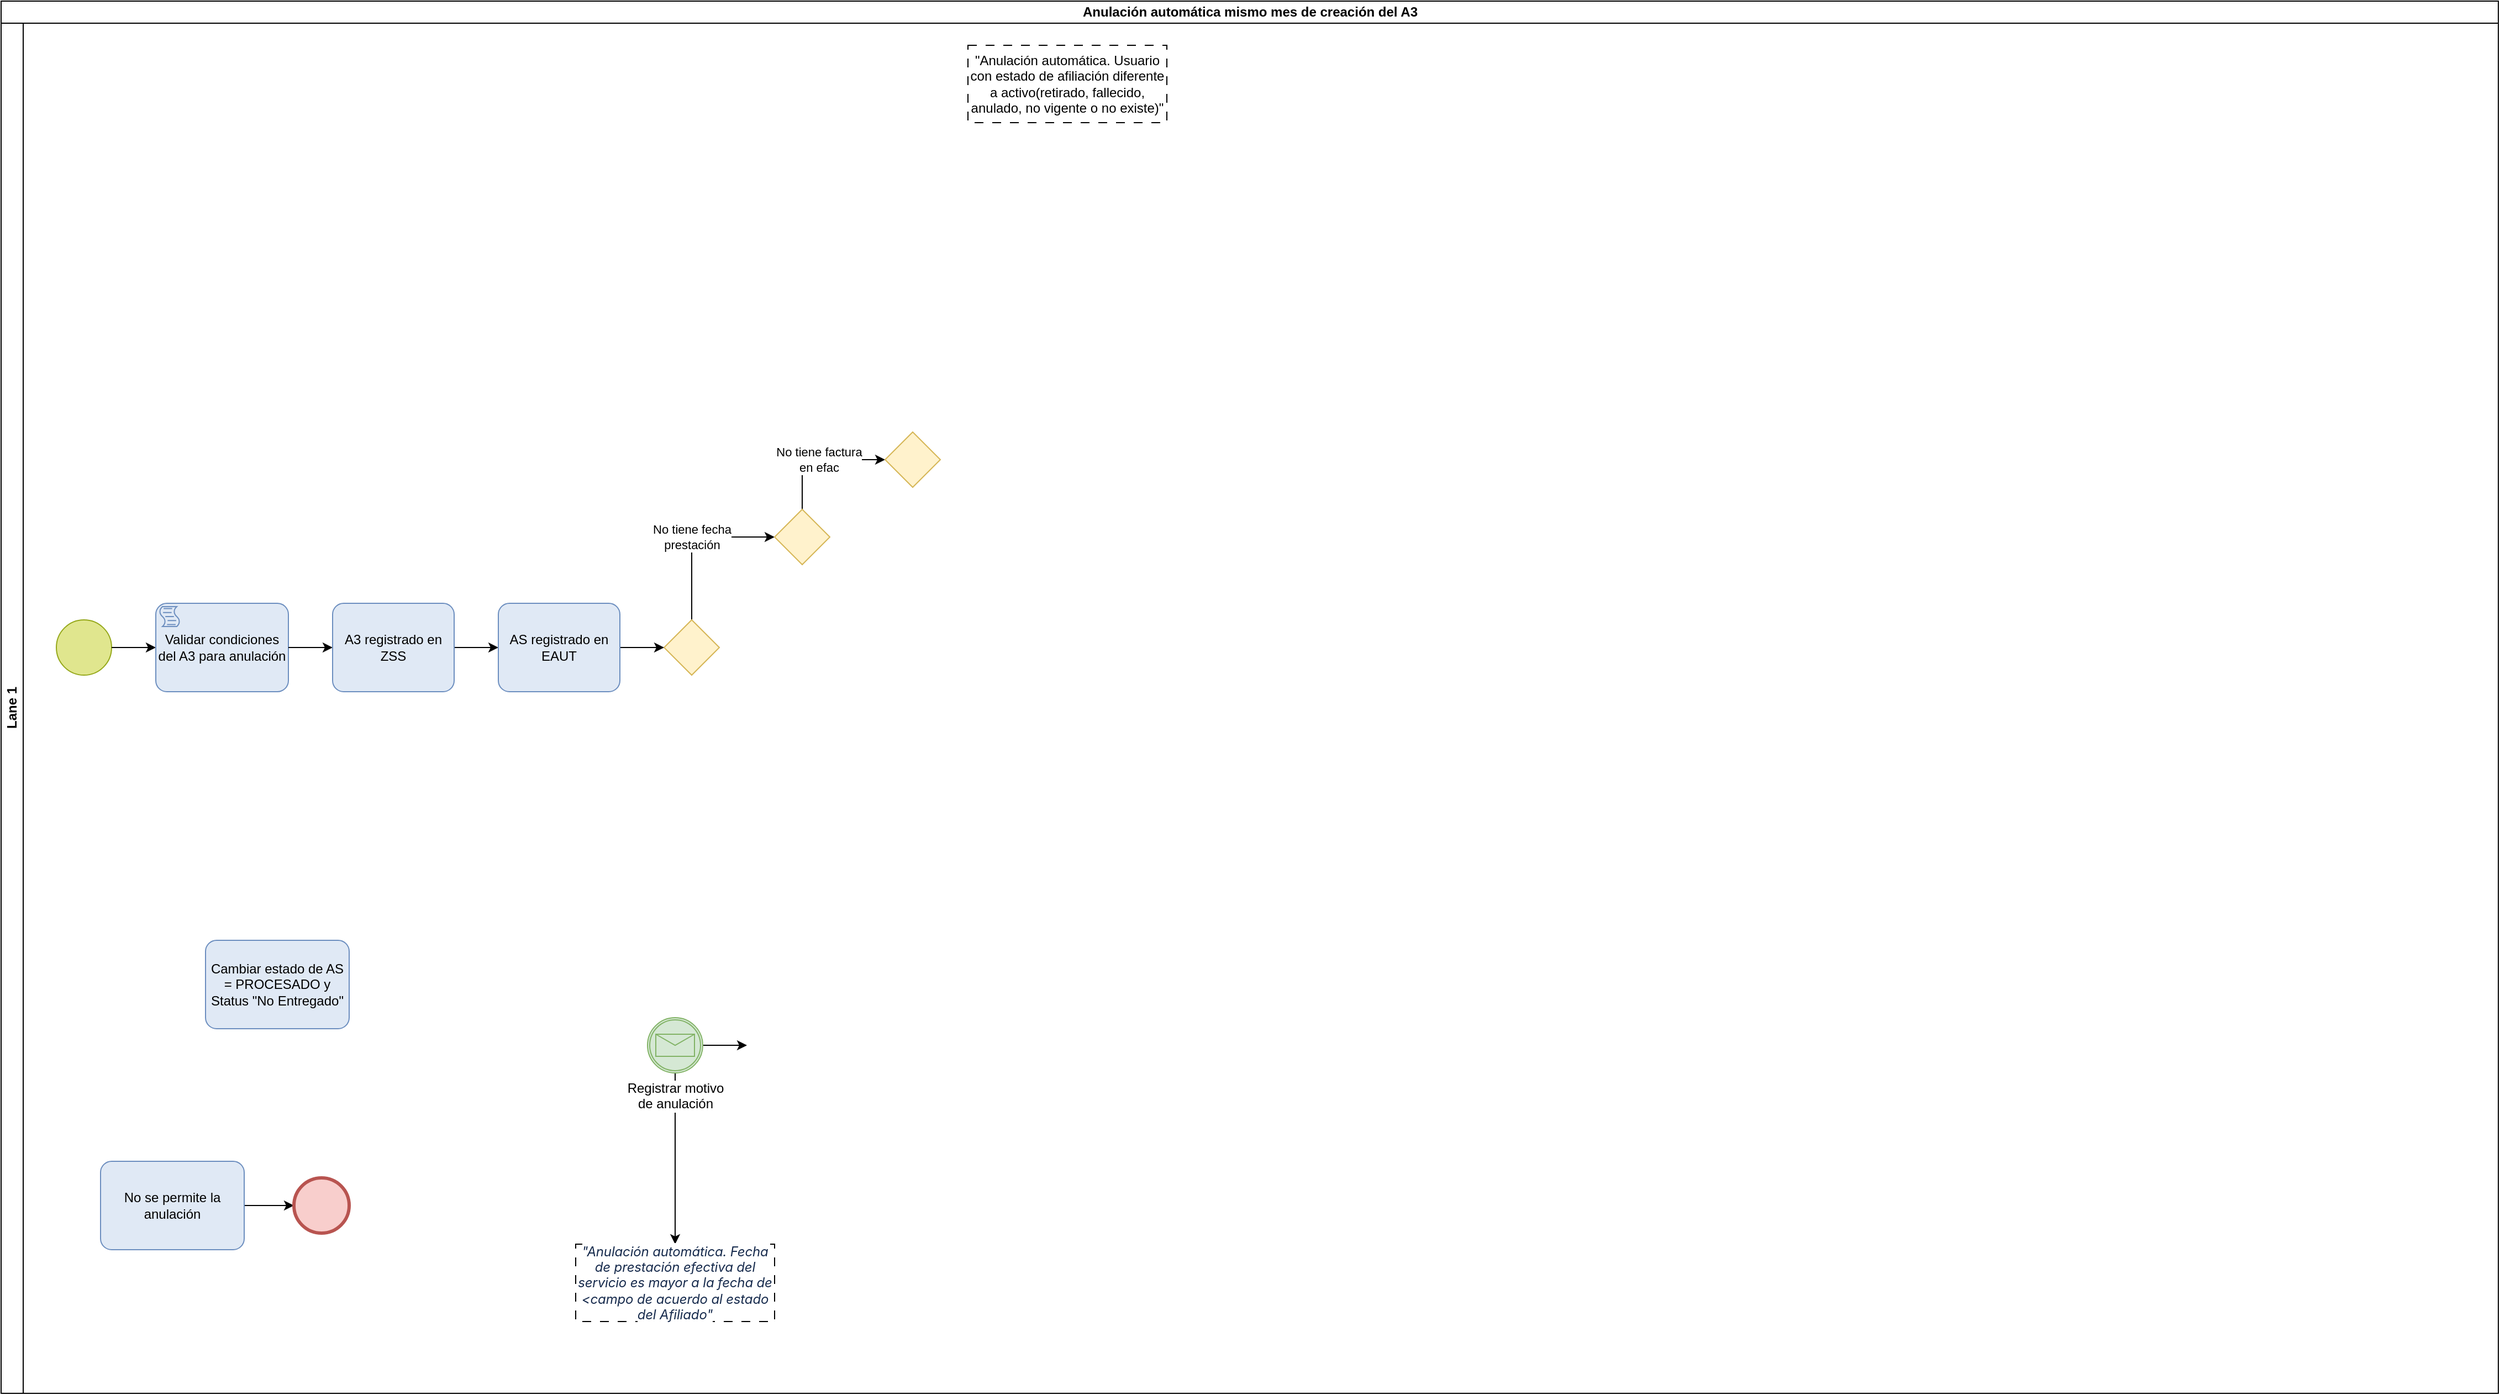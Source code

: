 <mxfile version="21.6.5" type="github">
  <diagram name="Página-1" id="4TS4ZSFtOruOx2kP_wSt">
    <mxGraphModel dx="1886" dy="798" grid="1" gridSize="10" guides="1" tooltips="1" connect="1" arrows="1" fold="1" page="1" pageScale="1" pageWidth="2300" pageHeight="1300" math="0" shadow="0">
      <root>
        <mxCell id="0" />
        <mxCell id="1" parent="0" />
        <mxCell id="92HgLjJ2JLJjH0k_BAY3-1" value="Anulación automática mismo mes de creación del A3" style="swimlane;childLayout=stackLayout;resizeParent=1;resizeParentMax=0;horizontal=1;startSize=20;horizontalStack=0;html=1;" parent="1" vertex="1">
          <mxGeometry x="10" y="10" width="2260" height="1260" as="geometry" />
        </mxCell>
        <mxCell id="92HgLjJ2JLJjH0k_BAY3-2" value="Lane 1" style="swimlane;startSize=20;horizontal=0;html=1;" parent="92HgLjJ2JLJjH0k_BAY3-1" vertex="1">
          <mxGeometry y="20" width="2260" height="1240" as="geometry" />
        </mxCell>
        <mxCell id="92HgLjJ2JLJjH0k_BAY3-4" value="" style="points=[[0.145,0.145,0],[0.5,0,0],[0.855,0.145,0],[1,0.5,0],[0.855,0.855,0],[0.5,1,0],[0.145,0.855,0],[0,0.5,0]];shape=mxgraph.bpmn.event;html=1;verticalLabelPosition=bottom;labelBackgroundColor=#ffffff;verticalAlign=top;align=center;perimeter=ellipsePerimeter;outlineConnect=0;aspect=fixed;outline=standard;symbol=general;fillColor=#E0E68E;strokeColor=#95A81A;" parent="92HgLjJ2JLJjH0k_BAY3-2" vertex="1">
          <mxGeometry x="50" y="540" width="50" height="50" as="geometry" />
        </mxCell>
        <mxCell id="92HgLjJ2JLJjH0k_BAY3-8" style="edgeStyle=orthogonalEdgeStyle;rounded=0;orthogonalLoop=1;jettySize=auto;html=1;entryX=0;entryY=0.5;entryDx=0;entryDy=0;entryPerimeter=0;" parent="92HgLjJ2JLJjH0k_BAY3-2" source="92HgLjJ2JLJjH0k_BAY3-4" target="92HgLjJ2JLJjH0k_BAY3-40" edge="1">
          <mxGeometry relative="1" as="geometry">
            <mxPoint x="-580" y="30" as="targetPoint" />
          </mxGeometry>
        </mxCell>
        <mxCell id="92HgLjJ2JLJjH0k_BAY3-40" value="Validar condiciones del A3 para anulación" style="points=[[0.25,0,0],[0.5,0,0],[0.75,0,0],[1,0.25,0],[1,0.5,0],[1,0.75,0],[0.75,1,0],[0.5,1,0],[0.25,1,0],[0,0.75,0],[0,0.5,0],[0,0.25,0]];shape=mxgraph.bpmn.task;whiteSpace=wrap;rectStyle=rounded;size=10;html=1;container=1;expand=0;collapsible=0;taskMarker=script;fillColor=#E0E9F5;strokeColor=#6C8EBF;" parent="92HgLjJ2JLJjH0k_BAY3-2" vertex="1">
          <mxGeometry x="140" y="525" width="120" height="80" as="geometry" />
        </mxCell>
        <mxCell id="92HgLjJ2JLJjH0k_BAY3-51" value="" style="edgeStyle=orthogonalEdgeStyle;rounded=0;orthogonalLoop=1;jettySize=auto;html=1;entryX=0;entryY=0.5;entryDx=0;entryDy=0;entryPerimeter=0;" parent="92HgLjJ2JLJjH0k_BAY3-2" source="92HgLjJ2JLJjH0k_BAY3-40" target="Pap4kky_UW2Ca2KQQF-1-5" edge="1">
          <mxGeometry relative="1" as="geometry">
            <mxPoint x="300" y="565" as="targetPoint" />
            <mxPoint x="400" y="570" as="sourcePoint" />
          </mxGeometry>
        </mxCell>
        <mxCell id="92HgLjJ2JLJjH0k_BAY3-60" value="&quot;Anulación automática. Usuario con estado de afiliación diferente a activo(retirado, fallecido, anulado, no vigente o no existe)&quot;" style="text;html=1;strokeColor=default;fillColor=none;align=center;verticalAlign=middle;whiteSpace=wrap;rounded=0;dashed=1;dashPattern=8 8;" parent="92HgLjJ2JLJjH0k_BAY3-2" vertex="1">
          <mxGeometry x="875" y="20" width="180" height="70" as="geometry" />
        </mxCell>
        <mxCell id="92HgLjJ2JLJjH0k_BAY3-107" style="edgeStyle=orthogonalEdgeStyle;rounded=0;orthogonalLoop=1;jettySize=auto;html=1;entryX=0;entryY=0.5;entryDx=0;entryDy=0;entryPerimeter=0;" parent="92HgLjJ2JLJjH0k_BAY3-2" source="92HgLjJ2JLJjH0k_BAY3-108" target="92HgLjJ2JLJjH0k_BAY3-149" edge="1">
          <mxGeometry relative="1" as="geometry">
            <mxPoint x="260" y="1070" as="targetPoint" />
          </mxGeometry>
        </mxCell>
        <mxCell id="92HgLjJ2JLJjH0k_BAY3-108" value="No se permite la anulación" style="points=[[0.25,0,0],[0.5,0,0],[0.75,0,0],[1,0.25,0],[1,0.5,0],[1,0.75,0],[0.75,1,0],[0.5,1,0],[0.25,1,0],[0,0.75,0],[0,0.5,0],[0,0.25,0]];shape=mxgraph.bpmn.task;whiteSpace=wrap;rectStyle=rounded;size=10;html=1;container=1;expand=0;collapsible=0;taskMarker=abstract;fillColor=#E0E9F5;strokeColor=#6C8EBF;" parent="92HgLjJ2JLJjH0k_BAY3-2" vertex="1">
          <mxGeometry x="90" y="1030" width="130" height="80" as="geometry" />
        </mxCell>
        <mxCell id="92HgLjJ2JLJjH0k_BAY3-115" style="edgeStyle=orthogonalEdgeStyle;rounded=0;orthogonalLoop=1;jettySize=auto;html=1;" parent="92HgLjJ2JLJjH0k_BAY3-2" source="92HgLjJ2JLJjH0k_BAY3-117" target="92HgLjJ2JLJjH0k_BAY3-118" edge="1">
          <mxGeometry relative="1" as="geometry" />
        </mxCell>
        <mxCell id="92HgLjJ2JLJjH0k_BAY3-116" style="edgeStyle=orthogonalEdgeStyle;rounded=0;orthogonalLoop=1;jettySize=auto;html=1;entryX=0;entryY=0.5;entryDx=0;entryDy=0;entryPerimeter=0;" parent="92HgLjJ2JLJjH0k_BAY3-2" source="92HgLjJ2JLJjH0k_BAY3-117" edge="1">
          <mxGeometry relative="1" as="geometry">
            <mxPoint x="675" y="925" as="targetPoint" />
          </mxGeometry>
        </mxCell>
        <mxCell id="92HgLjJ2JLJjH0k_BAY3-117" value="Registrar motivo&lt;br&gt;de anulación" style="points=[[0.145,0.145,0],[0.5,0,0],[0.855,0.145,0],[1,0.5,0],[0.855,0.855,0],[0.5,1,0],[0.145,0.855,0],[0,0.5,0]];shape=mxgraph.bpmn.event;html=1;verticalLabelPosition=bottom;labelBackgroundColor=#ffffff;verticalAlign=top;align=center;perimeter=ellipsePerimeter;outlineConnect=0;aspect=fixed;outline=boundInt;symbol=message;fillColor=#d5e8d4;strokeColor=#82b366;" parent="92HgLjJ2JLJjH0k_BAY3-2" vertex="1">
          <mxGeometry x="585" y="900" width="50" height="50" as="geometry" />
        </mxCell>
        <mxCell id="92HgLjJ2JLJjH0k_BAY3-118" value="&lt;em style=&quot;box-sizing: border-box; color: rgb(23, 43, 77); font-family: -apple-system, BlinkMacSystemFont, &amp;quot;Segoe UI&amp;quot;, Roboto, Oxygen, Ubuntu, &amp;quot;Fira Sans&amp;quot;, &amp;quot;Droid Sans&amp;quot;, &amp;quot;Helvetica Neue&amp;quot;, sans-serif; letter-spacing: -0.08px; text-align: left; background-color: rgb(255, 255, 255);&quot; data-renderer-mark=&quot;true&quot;&gt;&lt;font style=&quot;font-size: 12px;&quot;&gt;&quot;Anulación automática. Fecha de prestación efectiva del servicio es mayor a la fecha de &amp;lt;campo de acuerdo al estado del Afiliado&quot;&lt;/font&gt;&lt;/em&gt;" style="text;html=1;strokeColor=default;fillColor=none;align=center;verticalAlign=middle;whiteSpace=wrap;rounded=0;dashed=1;dashPattern=8 8;" parent="92HgLjJ2JLJjH0k_BAY3-2" vertex="1">
          <mxGeometry x="520" y="1105" width="180" height="70" as="geometry" />
        </mxCell>
        <mxCell id="92HgLjJ2JLJjH0k_BAY3-149" value="" style="points=[[0.145,0.145,0],[0.5,0,0],[0.855,0.145,0],[1,0.5,0],[0.855,0.855,0],[0.5,1,0],[0.145,0.855,0],[0,0.5,0]];shape=mxgraph.bpmn.event;html=1;verticalLabelPosition=bottom;labelBackgroundColor=#ffffff;verticalAlign=top;align=center;perimeter=ellipsePerimeter;outlineConnect=0;aspect=fixed;outline=end;symbol=terminate2;fillColor=#f8cecc;strokeColor=#b85450;" parent="92HgLjJ2JLJjH0k_BAY3-2" vertex="1">
          <mxGeometry x="265" y="1045" width="50" height="50" as="geometry" />
        </mxCell>
        <mxCell id="Pap4kky_UW2Ca2KQQF-1-2" value="Cambiar estado de AS = PROCESADO y Status &quot;No Entregado&quot;" style="points=[[0.25,0,0],[0.5,0,0],[0.75,0,0],[1,0.25,0],[1,0.5,0],[1,0.75,0],[0.75,1,0],[0.5,1,0],[0.25,1,0],[0,0.75,0],[0,0.5,0],[0,0.25,0]];shape=mxgraph.bpmn.task;whiteSpace=wrap;rectStyle=rounded;size=10;html=1;container=1;expand=0;collapsible=0;taskMarker=abstract;fillColor=#E0E9F5;strokeColor=#6C8EBF;" vertex="1" parent="92HgLjJ2JLJjH0k_BAY3-2">
          <mxGeometry x="185" y="830" width="130" height="80" as="geometry" />
        </mxCell>
        <mxCell id="Pap4kky_UW2Ca2KQQF-1-10" value="No tiene fecha&lt;br&gt;prestación" style="edgeStyle=orthogonalEdgeStyle;rounded=0;orthogonalLoop=1;jettySize=auto;html=1;entryX=0;entryY=0.5;entryDx=0;entryDy=0;entryPerimeter=0;" edge="1" parent="92HgLjJ2JLJjH0k_BAY3-2" source="Pap4kky_UW2Ca2KQQF-1-3" target="Pap4kky_UW2Ca2KQQF-1-9">
          <mxGeometry relative="1" as="geometry">
            <Array as="points">
              <mxPoint x="625" y="465" />
            </Array>
          </mxGeometry>
        </mxCell>
        <mxCell id="Pap4kky_UW2Ca2KQQF-1-3" value="" style="points=[[0.25,0.25,0],[0.5,0,0],[0.75,0.25,0],[1,0.5,0],[0.75,0.75,0],[0.5,1,0],[0.25,0.75,0],[0,0.5,0]];shape=mxgraph.bpmn.gateway2;html=1;verticalLabelPosition=bottom;labelBackgroundColor=#ffffff;verticalAlign=top;align=center;perimeter=rhombusPerimeter;outlineConnect=0;outline=none;symbol=none;fillColor=#fff2cc;strokeColor=#d6b656;" vertex="1" parent="92HgLjJ2JLJjH0k_BAY3-2">
          <mxGeometry x="600" y="540" width="50" height="50" as="geometry" />
        </mxCell>
        <mxCell id="Pap4kky_UW2Ca2KQQF-1-7" style="edgeStyle=orthogonalEdgeStyle;rounded=0;orthogonalLoop=1;jettySize=auto;html=1;" edge="1" parent="92HgLjJ2JLJjH0k_BAY3-2" source="Pap4kky_UW2Ca2KQQF-1-5" target="Pap4kky_UW2Ca2KQQF-1-6">
          <mxGeometry relative="1" as="geometry" />
        </mxCell>
        <mxCell id="Pap4kky_UW2Ca2KQQF-1-5" value="A3 registrado en ZSS" style="points=[[0.25,0,0],[0.5,0,0],[0.75,0,0],[1,0.25,0],[1,0.5,0],[1,0.75,0],[0.75,1,0],[0.5,1,0],[0.25,1,0],[0,0.75,0],[0,0.5,0],[0,0.25,0]];shape=mxgraph.bpmn.task;whiteSpace=wrap;rectStyle=rounded;size=10;html=1;container=1;expand=0;collapsible=0;taskMarker=abstract;fillColor=#E0E9F5;strokeColor=#6C8EBF;" vertex="1" parent="92HgLjJ2JLJjH0k_BAY3-2">
          <mxGeometry x="300" y="525" width="110" height="80" as="geometry" />
        </mxCell>
        <mxCell id="Pap4kky_UW2Ca2KQQF-1-8" style="edgeStyle=orthogonalEdgeStyle;rounded=0;orthogonalLoop=1;jettySize=auto;html=1;" edge="1" parent="92HgLjJ2JLJjH0k_BAY3-2" source="Pap4kky_UW2Ca2KQQF-1-6" target="Pap4kky_UW2Ca2KQQF-1-3">
          <mxGeometry relative="1" as="geometry" />
        </mxCell>
        <mxCell id="Pap4kky_UW2Ca2KQQF-1-6" value="AS registrado en EAUT" style="points=[[0.25,0,0],[0.5,0,0],[0.75,0,0],[1,0.25,0],[1,0.5,0],[1,0.75,0],[0.75,1,0],[0.5,1,0],[0.25,1,0],[0,0.75,0],[0,0.5,0],[0,0.25,0]];shape=mxgraph.bpmn.task;whiteSpace=wrap;rectStyle=rounded;size=10;html=1;container=1;expand=0;collapsible=0;taskMarker=abstract;fillColor=#E0E9F5;strokeColor=#6C8EBF;" vertex="1" parent="92HgLjJ2JLJjH0k_BAY3-2">
          <mxGeometry x="450" y="525" width="110" height="80" as="geometry" />
        </mxCell>
        <mxCell id="Pap4kky_UW2Ca2KQQF-1-12" value="No tiene factura&lt;br&gt;en efac" style="edgeStyle=orthogonalEdgeStyle;rounded=0;orthogonalLoop=1;jettySize=auto;html=1;entryX=0;entryY=0.5;entryDx=0;entryDy=0;entryPerimeter=0;" edge="1" parent="92HgLjJ2JLJjH0k_BAY3-2" source="Pap4kky_UW2Ca2KQQF-1-9" target="Pap4kky_UW2Ca2KQQF-1-11">
          <mxGeometry relative="1" as="geometry">
            <Array as="points">
              <mxPoint x="725" y="395" />
            </Array>
          </mxGeometry>
        </mxCell>
        <mxCell id="Pap4kky_UW2Ca2KQQF-1-9" value="" style="points=[[0.25,0.25,0],[0.5,0,0],[0.75,0.25,0],[1,0.5,0],[0.75,0.75,0],[0.5,1,0],[0.25,0.75,0],[0,0.5,0]];shape=mxgraph.bpmn.gateway2;html=1;verticalLabelPosition=bottom;labelBackgroundColor=#ffffff;verticalAlign=top;align=center;perimeter=rhombusPerimeter;outlineConnect=0;outline=none;symbol=none;fillColor=#fff2cc;strokeColor=#d6b656;" vertex="1" parent="92HgLjJ2JLJjH0k_BAY3-2">
          <mxGeometry x="700" y="440" width="50" height="50" as="geometry" />
        </mxCell>
        <mxCell id="Pap4kky_UW2Ca2KQQF-1-11" value="" style="points=[[0.25,0.25,0],[0.5,0,0],[0.75,0.25,0],[1,0.5,0],[0.75,0.75,0],[0.5,1,0],[0.25,0.75,0],[0,0.5,0]];shape=mxgraph.bpmn.gateway2;html=1;verticalLabelPosition=bottom;labelBackgroundColor=#ffffff;verticalAlign=top;align=center;perimeter=rhombusPerimeter;outlineConnect=0;outline=none;symbol=none;fillColor=#fff2cc;strokeColor=#d6b656;" vertex="1" parent="92HgLjJ2JLJjH0k_BAY3-2">
          <mxGeometry x="800" y="370" width="50" height="50" as="geometry" />
        </mxCell>
      </root>
    </mxGraphModel>
  </diagram>
</mxfile>
